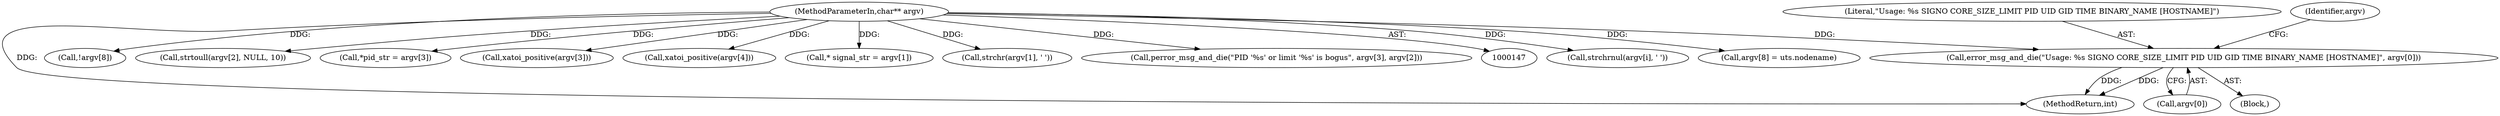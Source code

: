 digraph "0_abrt_8939398b82006ba1fec4ed491339fc075f43fc7c_1@array" {
"1000176" [label="(Call,error_msg_and_die(\"Usage: %s SIGNO CORE_SIZE_LIMIT PID UID GID TIME BINARY_NAME [HOSTNAME]\", argv[0]))"];
"1000149" [label="(MethodParameterIn,char** argv)"];
"1000201" [label="(Call,strchrnul(argv[i], ' '))"];
"1000359" [label="(Call,argv[8] = uts.nodename)"];
"1001228" [label="(MethodReturn,int)"];
"1000177" [label="(Literal,\"Usage: %s SIGNO CORE_SIZE_LIMIT PID UID GID TIME BINARY_NAME [HOSTNAME]\")"];
"1000176" [label="(Call,error_msg_and_die(\"Usage: %s SIGNO CORE_SIZE_LIMIT PID UID GID TIME BINARY_NAME [HOSTNAME]\", argv[0]))"];
"1000351" [label="(Call,!argv[8])"];
"1000275" [label="(Call,strtoull(argv[2], NULL, 10))"];
"1000149" [label="(MethodParameterIn,char** argv)"];
"1000300" [label="(Call,*pid_str = argv[3])"];
"1000308" [label="(Call,xatoi_positive(argv[3]))"];
"1000315" [label="(Call,xatoi_positive(argv[4]))"];
"1000262" [label="(Call,* signal_str = argv[1])"];
"1000184" [label="(Identifier,argv)"];
"1000178" [label="(Call,argv[0])"];
"1000175" [label="(Block,)"];
"1000182" [label="(Call,strchr(argv[1], ' '))"];
"1000326" [label="(Call,perror_msg_and_die(\"PID '%s' or limit '%s' is bogus\", argv[3], argv[2]))"];
"1000176" -> "1000175"  [label="AST: "];
"1000176" -> "1000178"  [label="CFG: "];
"1000177" -> "1000176"  [label="AST: "];
"1000178" -> "1000176"  [label="AST: "];
"1000184" -> "1000176"  [label="CFG: "];
"1000176" -> "1001228"  [label="DDG: "];
"1000176" -> "1001228"  [label="DDG: "];
"1000149" -> "1000176"  [label="DDG: "];
"1000149" -> "1000147"  [label="AST: "];
"1000149" -> "1001228"  [label="DDG: "];
"1000149" -> "1000182"  [label="DDG: "];
"1000149" -> "1000201"  [label="DDG: "];
"1000149" -> "1000262"  [label="DDG: "];
"1000149" -> "1000275"  [label="DDG: "];
"1000149" -> "1000300"  [label="DDG: "];
"1000149" -> "1000308"  [label="DDG: "];
"1000149" -> "1000315"  [label="DDG: "];
"1000149" -> "1000326"  [label="DDG: "];
"1000149" -> "1000351"  [label="DDG: "];
"1000149" -> "1000359"  [label="DDG: "];
}
